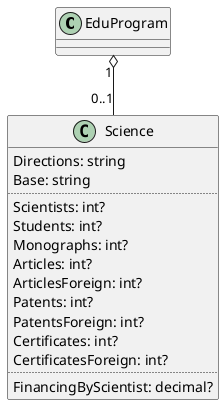 @startuml Science Information for Edu. Program

EduProgram "1" o-- "0..1" Science

class Science {
    Directions: string
    Base: string
    ..
    Scientists: int?
    Students: int?
    Monographs: int?
    Articles: int?
    ArticlesForeign: int?
    Patents: int?
    PatentsForeign: int?
    Certificates: int?
    CertificatesForeign: int?
    ..
    FinancingByScientist: decimal?
}

@enduml